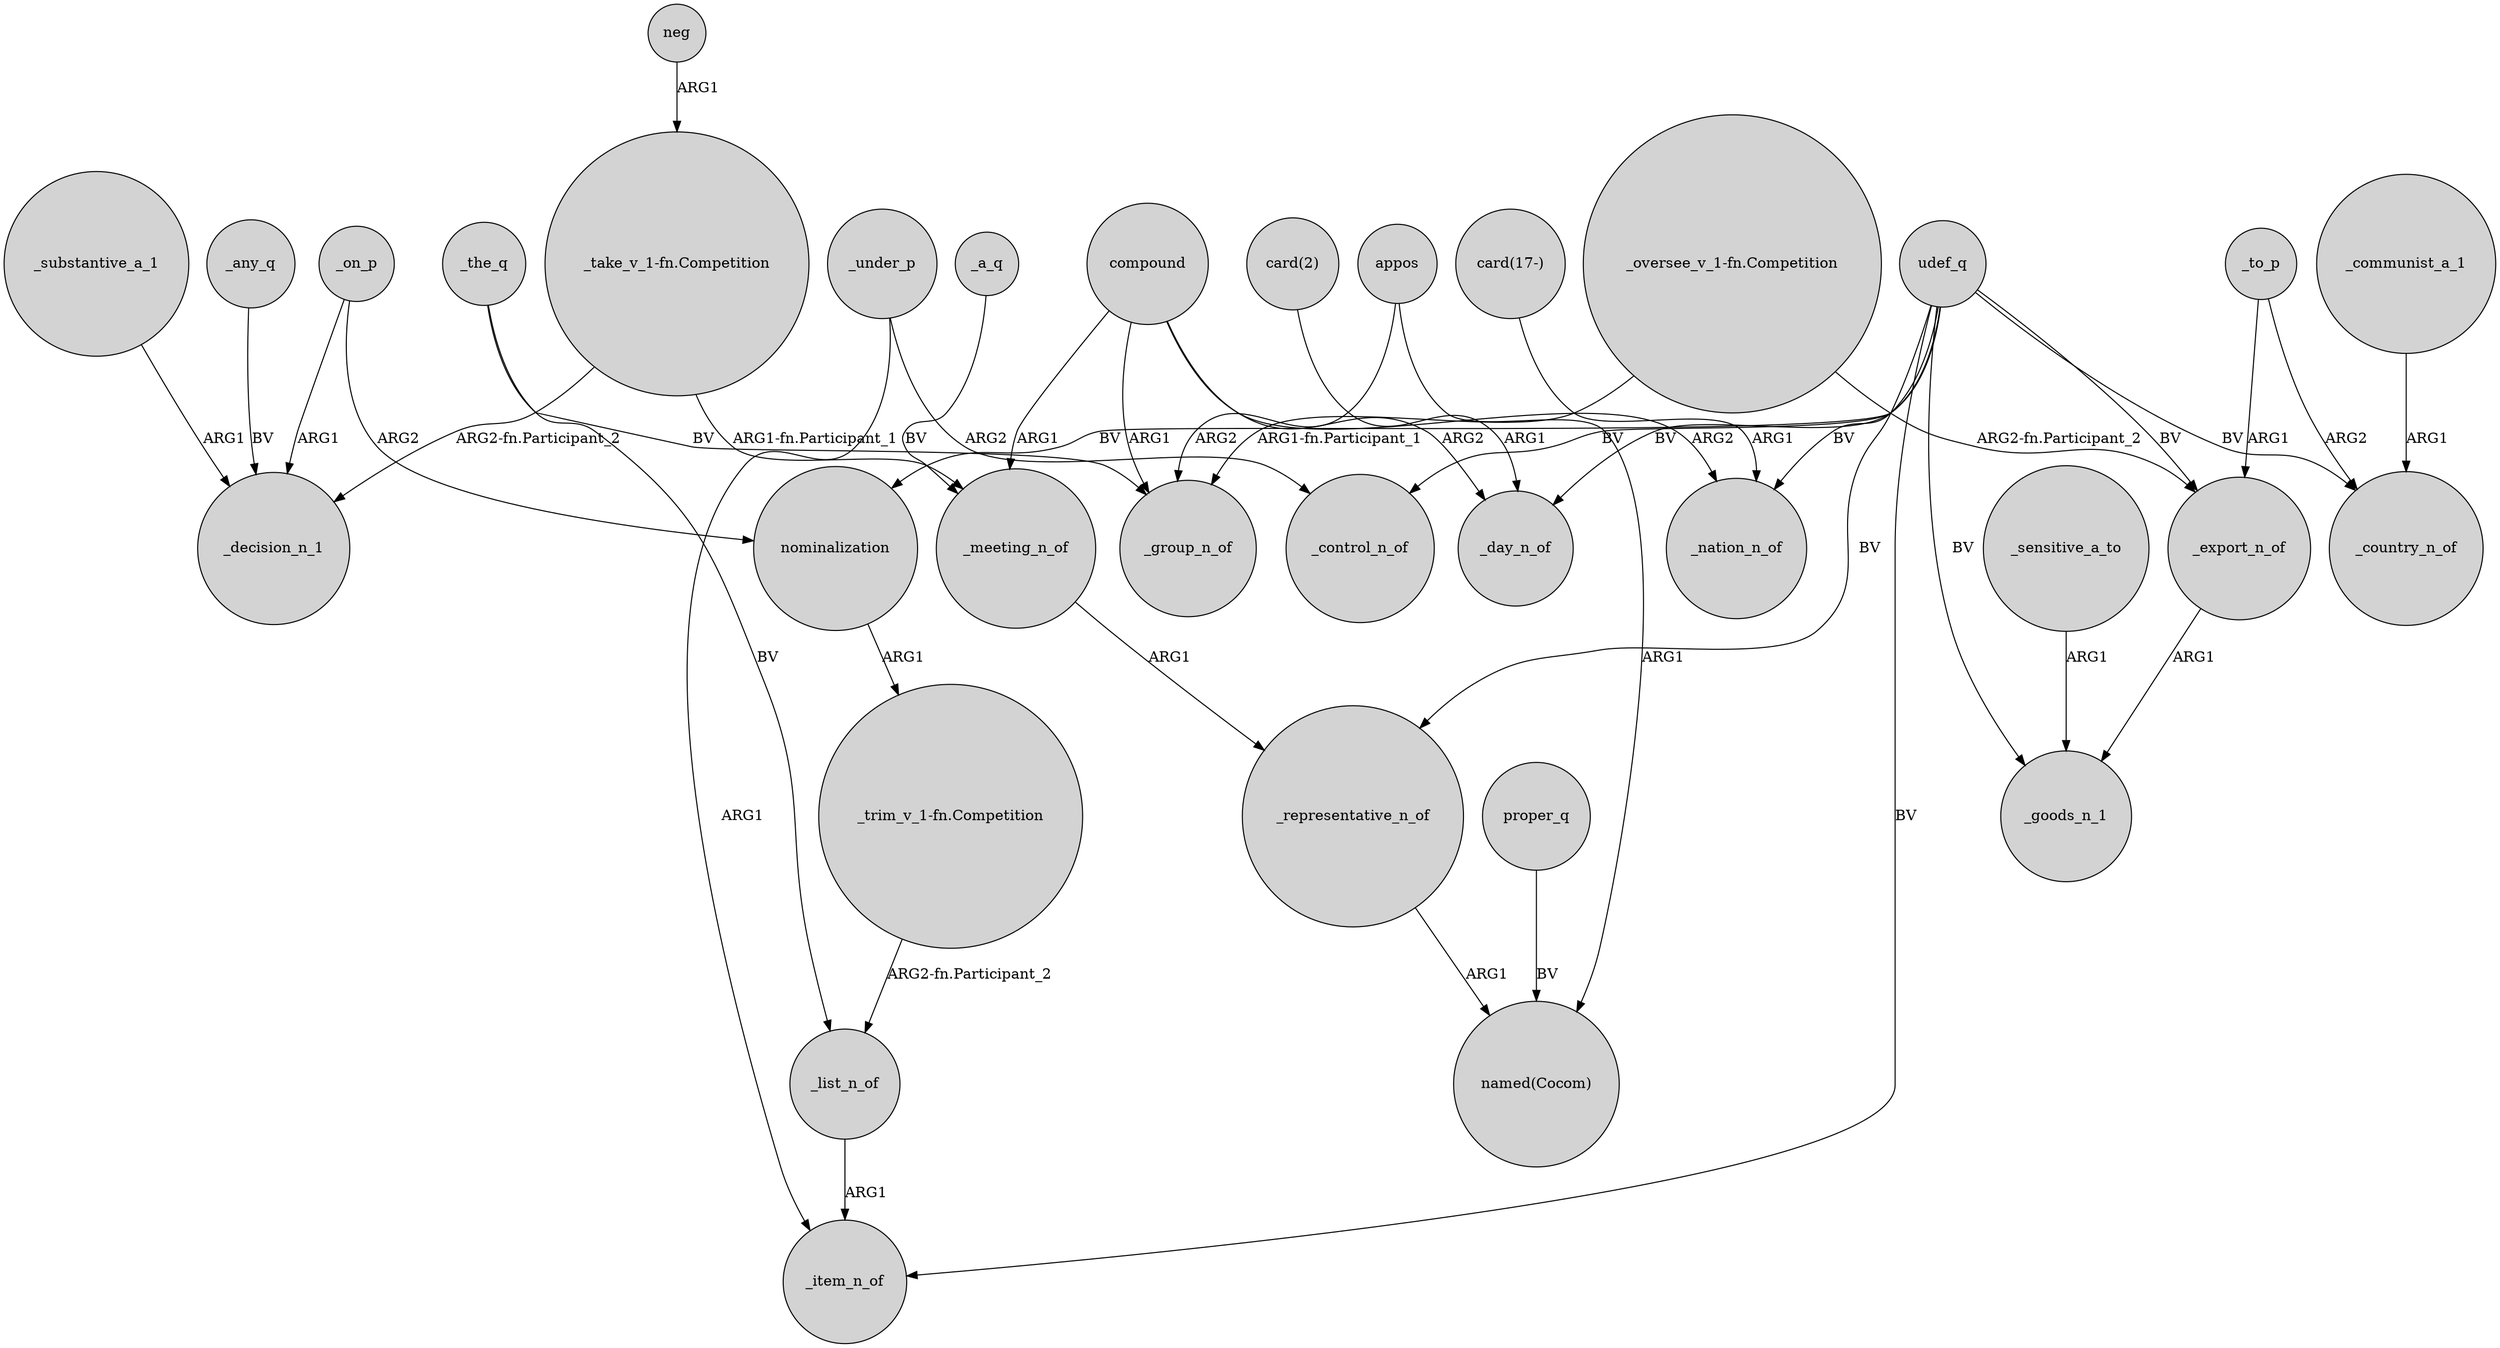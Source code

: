 digraph {
	node [shape=circle style=filled]
	neg -> "_take_v_1-fn.Competition" [label=ARG1]
	"_take_v_1-fn.Competition" -> _decision_n_1 [label="ARG2-fn.Participant_2"]
	_representative_n_of -> "named(Cocom)" [label=ARG1]
	"card(17-)" -> _nation_n_of [label=ARG1]
	udef_q -> _control_n_of [label=BV]
	compound -> _day_n_of [label=ARG2]
	_on_p -> nominalization [label=ARG2]
	udef_q -> nominalization [label=BV]
	udef_q -> _export_n_of [label=BV]
	"card(2)" -> _day_n_of [label=ARG1]
	_sensitive_a_to -> _goods_n_1 [label=ARG1]
	appos -> _group_n_of [label=ARG2]
	_meeting_n_of -> _representative_n_of [label=ARG1]
	nominalization -> "_trim_v_1-fn.Competition" [label=ARG1]
	"_trim_v_1-fn.Competition" -> _list_n_of [label="ARG2-fn.Participant_2"]
	udef_q -> _nation_n_of [label=BV]
	compound -> _group_n_of [label=ARG1]
	compound -> _meeting_n_of [label=ARG1]
	appos -> "named(Cocom)" [label=ARG1]
	_communist_a_1 -> _country_n_of [label=ARG1]
	udef_q -> _day_n_of [label=BV]
	_under_p -> _control_n_of [label=ARG2]
	_a_q -> _meeting_n_of [label=BV]
	proper_q -> "named(Cocom)" [label=BV]
	_the_q -> _group_n_of [label=BV]
	_any_q -> _decision_n_1 [label=BV]
	_on_p -> _decision_n_1 [label=ARG1]
	udef_q -> _goods_n_1 [label=BV]
	udef_q -> _country_n_of [label=BV]
	compound -> _nation_n_of [label=ARG2]
	udef_q -> _representative_n_of [label=BV]
	_list_n_of -> _item_n_of [label=ARG1]
	_under_p -> _item_n_of [label=ARG1]
	"_oversee_v_1-fn.Competition" -> _export_n_of [label="ARG2-fn.Participant_2"]
	_the_q -> _list_n_of [label=BV]
	udef_q -> _item_n_of [label=BV]
	_to_p -> _country_n_of [label=ARG2]
	"_take_v_1-fn.Competition" -> _meeting_n_of [label="ARG1-fn.Participant_1"]
	"_oversee_v_1-fn.Competition" -> _group_n_of [label="ARG1-fn.Participant_1"]
	_export_n_of -> _goods_n_1 [label=ARG1]
	_substantive_a_1 -> _decision_n_1 [label=ARG1]
	_to_p -> _export_n_of [label=ARG1]
}
